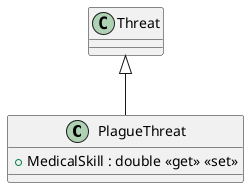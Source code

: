 @startuml
class PlagueThreat {
    + MedicalSkill : double <<get>> <<set>>
}
Threat <|-- PlagueThreat
@enduml

